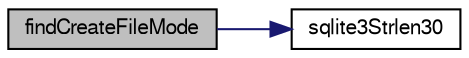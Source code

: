 digraph "findCreateFileMode"
{
  edge [fontname="FreeSans",fontsize="10",labelfontname="FreeSans",labelfontsize="10"];
  node [fontname="FreeSans",fontsize="10",shape=record];
  rankdir="LR";
  Node110399 [label="findCreateFileMode",height=0.2,width=0.4,color="black", fillcolor="grey75", style="filled", fontcolor="black"];
  Node110399 -> Node110400 [color="midnightblue",fontsize="10",style="solid",fontname="FreeSans"];
  Node110400 [label="sqlite3Strlen30",height=0.2,width=0.4,color="black", fillcolor="white", style="filled",URL="$sqlite3_8c.html#a3dcd80ba41f1a308193dee74857b62a7"];
}
